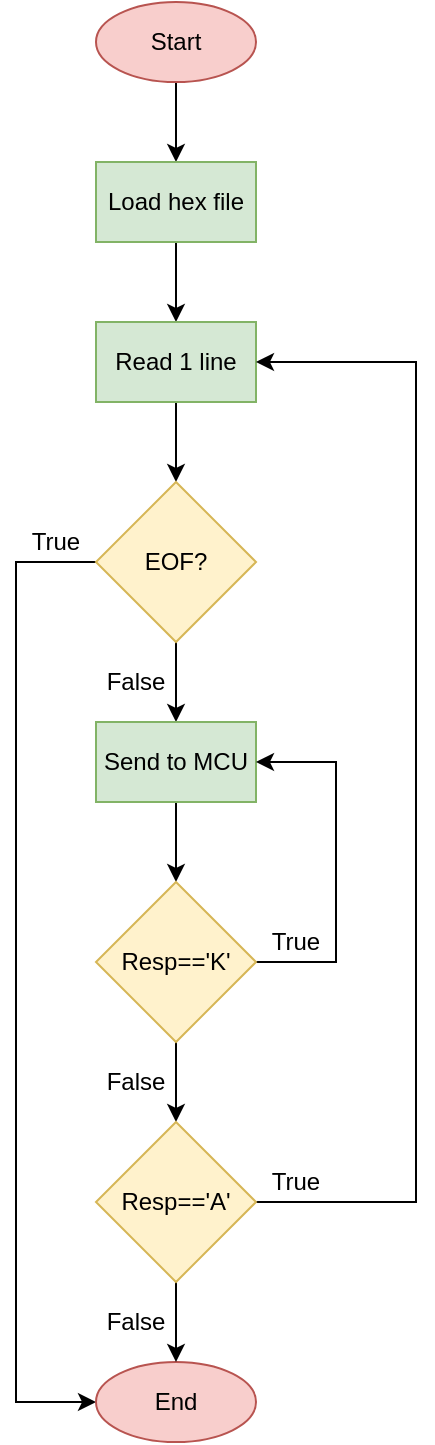 <mxfile version="15.2.7" type="device" pages="3"><diagram id="8rJrST-O8iPZ5kuUK2fR" name="PC Side"><mxGraphModel dx="868" dy="550" grid="1" gridSize="10" guides="1" tooltips="1" connect="1" arrows="1" fold="1" page="1" pageScale="1" pageWidth="1169" pageHeight="827" math="0" shadow="0"><root><mxCell id="0"/><mxCell id="1" parent="0"/><mxCell id="85yJmRNrZHUPc3HSRcmw-14" style="edgeStyle=orthogonalEdgeStyle;rounded=0;orthogonalLoop=1;jettySize=auto;html=1;entryX=0.5;entryY=0;entryDx=0;entryDy=0;" parent="1" source="85yJmRNrZHUPc3HSRcmw-1" target="85yJmRNrZHUPc3HSRcmw-2" edge="1"><mxGeometry relative="1" as="geometry"/></mxCell><mxCell id="85yJmRNrZHUPc3HSRcmw-1" value="Start" style="ellipse;whiteSpace=wrap;html=1;fillColor=#f8cecc;strokeColor=#b85450;" parent="1" vertex="1"><mxGeometry x="360" y="40" width="80" height="40" as="geometry"/></mxCell><mxCell id="85yJmRNrZHUPc3HSRcmw-15" style="edgeStyle=orthogonalEdgeStyle;rounded=0;orthogonalLoop=1;jettySize=auto;html=1;entryX=0.5;entryY=0;entryDx=0;entryDy=0;" parent="1" source="85yJmRNrZHUPc3HSRcmw-2" target="85yJmRNrZHUPc3HSRcmw-3" edge="1"><mxGeometry relative="1" as="geometry"/></mxCell><mxCell id="85yJmRNrZHUPc3HSRcmw-2" value="Load hex file" style="rounded=0;whiteSpace=wrap;html=1;fillColor=#d5e8d4;strokeColor=#82b366;" parent="1" vertex="1"><mxGeometry x="360" y="120" width="80" height="40" as="geometry"/></mxCell><mxCell id="85yJmRNrZHUPc3HSRcmw-16" style="edgeStyle=orthogonalEdgeStyle;rounded=0;orthogonalLoop=1;jettySize=auto;html=1;entryX=0.5;entryY=0;entryDx=0;entryDy=0;" parent="1" source="85yJmRNrZHUPc3HSRcmw-3" target="85yJmRNrZHUPc3HSRcmw-4" edge="1"><mxGeometry relative="1" as="geometry"/></mxCell><mxCell id="85yJmRNrZHUPc3HSRcmw-3" value="Read 1 line" style="rounded=0;whiteSpace=wrap;html=1;fillColor=#d5e8d4;strokeColor=#82b366;" parent="1" vertex="1"><mxGeometry x="360" y="200" width="80" height="40" as="geometry"/></mxCell><mxCell id="85yJmRNrZHUPc3HSRcmw-17" style="edgeStyle=orthogonalEdgeStyle;rounded=0;orthogonalLoop=1;jettySize=auto;html=1;entryX=0.5;entryY=0;entryDx=0;entryDy=0;" parent="1" source="85yJmRNrZHUPc3HSRcmw-4" target="85yJmRNrZHUPc3HSRcmw-6" edge="1"><mxGeometry relative="1" as="geometry"/></mxCell><mxCell id="85yJmRNrZHUPc3HSRcmw-23" style="edgeStyle=orthogonalEdgeStyle;rounded=0;orthogonalLoop=1;jettySize=auto;html=1;entryX=0;entryY=0.5;entryDx=0;entryDy=0;" parent="1" source="85yJmRNrZHUPc3HSRcmw-4" target="85yJmRNrZHUPc3HSRcmw-13" edge="1"><mxGeometry relative="1" as="geometry"><mxPoint x="400" y="700" as="targetPoint"/><Array as="points"><mxPoint x="320" y="320"/><mxPoint x="320" y="740"/></Array></mxGeometry></mxCell><mxCell id="85yJmRNrZHUPc3HSRcmw-4" value="EOF?" style="rhombus;whiteSpace=wrap;html=1;fillColor=#fff2cc;strokeColor=#d6b656;" parent="1" vertex="1"><mxGeometry x="360" y="280" width="80" height="80" as="geometry"/></mxCell><mxCell id="85yJmRNrZHUPc3HSRcmw-18" style="edgeStyle=orthogonalEdgeStyle;rounded=0;orthogonalLoop=1;jettySize=auto;html=1;entryX=0.5;entryY=0;entryDx=0;entryDy=0;" parent="1" source="85yJmRNrZHUPc3HSRcmw-6" target="85yJmRNrZHUPc3HSRcmw-7" edge="1"><mxGeometry relative="1" as="geometry"/></mxCell><mxCell id="85yJmRNrZHUPc3HSRcmw-6" value="Send to MCU" style="rounded=0;whiteSpace=wrap;html=1;fillColor=#d5e8d4;strokeColor=#82b366;" parent="1" vertex="1"><mxGeometry x="360" y="400" width="80" height="40" as="geometry"/></mxCell><mxCell id="85yJmRNrZHUPc3HSRcmw-21" style="edgeStyle=orthogonalEdgeStyle;rounded=0;orthogonalLoop=1;jettySize=auto;html=1;entryX=0.5;entryY=0;entryDx=0;entryDy=0;" parent="1" source="85yJmRNrZHUPc3HSRcmw-7" target="85yJmRNrZHUPc3HSRcmw-20" edge="1"><mxGeometry relative="1" as="geometry"/></mxCell><mxCell id="85yJmRNrZHUPc3HSRcmw-25" style="edgeStyle=orthogonalEdgeStyle;rounded=0;orthogonalLoop=1;jettySize=auto;html=1;entryX=1;entryY=0.5;entryDx=0;entryDy=0;" parent="1" source="85yJmRNrZHUPc3HSRcmw-7" target="85yJmRNrZHUPc3HSRcmw-6" edge="1"><mxGeometry relative="1" as="geometry"><Array as="points"><mxPoint x="480" y="520"/><mxPoint x="480" y="420"/></Array></mxGeometry></mxCell><mxCell id="85yJmRNrZHUPc3HSRcmw-7" value="Resp=='K'" style="rhombus;whiteSpace=wrap;html=1;fillColor=#fff2cc;strokeColor=#d6b656;" parent="1" vertex="1"><mxGeometry x="360" y="480" width="80" height="80" as="geometry"/></mxCell><mxCell id="85yJmRNrZHUPc3HSRcmw-13" value="End" style="ellipse;whiteSpace=wrap;html=1;fillColor=#f8cecc;strokeColor=#b85450;" parent="1" vertex="1"><mxGeometry x="360" y="720" width="80" height="40" as="geometry"/></mxCell><mxCell id="85yJmRNrZHUPc3HSRcmw-22" style="edgeStyle=orthogonalEdgeStyle;rounded=0;orthogonalLoop=1;jettySize=auto;html=1;entryX=0.5;entryY=0;entryDx=0;entryDy=0;" parent="1" source="85yJmRNrZHUPc3HSRcmw-20" target="85yJmRNrZHUPc3HSRcmw-13" edge="1"><mxGeometry relative="1" as="geometry"/></mxCell><mxCell id="85yJmRNrZHUPc3HSRcmw-24" style="edgeStyle=orthogonalEdgeStyle;rounded=0;orthogonalLoop=1;jettySize=auto;html=1;entryX=1;entryY=0.5;entryDx=0;entryDy=0;" parent="1" source="85yJmRNrZHUPc3HSRcmw-20" target="85yJmRNrZHUPc3HSRcmw-3" edge="1"><mxGeometry relative="1" as="geometry"><mxPoint x="520" y="470" as="targetPoint"/><Array as="points"><mxPoint x="520" y="640"/><mxPoint x="520" y="220"/></Array></mxGeometry></mxCell><mxCell id="85yJmRNrZHUPc3HSRcmw-20" value="Resp=='A'" style="rhombus;whiteSpace=wrap;html=1;fillColor=#fff2cc;strokeColor=#d6b656;" parent="1" vertex="1"><mxGeometry x="360" y="600" width="80" height="80" as="geometry"/></mxCell><mxCell id="85yJmRNrZHUPc3HSRcmw-26" value="True" style="text;html=1;strokeColor=none;fillColor=none;align=center;verticalAlign=middle;whiteSpace=wrap;rounded=0;" parent="1" vertex="1"><mxGeometry x="320" y="300" width="40" height="20" as="geometry"/></mxCell><mxCell id="85yJmRNrZHUPc3HSRcmw-27" value="False" style="text;html=1;strokeColor=none;fillColor=none;align=center;verticalAlign=middle;whiteSpace=wrap;rounded=0;" parent="1" vertex="1"><mxGeometry x="360" y="370" width="40" height="20" as="geometry"/></mxCell><mxCell id="85yJmRNrZHUPc3HSRcmw-28" value="True" style="text;html=1;strokeColor=none;fillColor=none;align=center;verticalAlign=middle;whiteSpace=wrap;rounded=0;" parent="1" vertex="1"><mxGeometry x="440" y="500" width="40" height="20" as="geometry"/></mxCell><mxCell id="85yJmRNrZHUPc3HSRcmw-29" value="True" style="text;html=1;strokeColor=none;fillColor=none;align=center;verticalAlign=middle;whiteSpace=wrap;rounded=0;" parent="1" vertex="1"><mxGeometry x="440" y="620" width="40" height="20" as="geometry"/></mxCell><mxCell id="85yJmRNrZHUPc3HSRcmw-30" value="False" style="text;html=1;strokeColor=none;fillColor=none;align=center;verticalAlign=middle;whiteSpace=wrap;rounded=0;" parent="1" vertex="1"><mxGeometry x="360" y="570" width="40" height="20" as="geometry"/></mxCell><mxCell id="85yJmRNrZHUPc3HSRcmw-31" value="False" style="text;html=1;strokeColor=none;fillColor=none;align=center;verticalAlign=middle;whiteSpace=wrap;rounded=0;" parent="1" vertex="1"><mxGeometry x="360" y="690" width="40" height="20" as="geometry"/></mxCell></root></mxGraphModel></diagram><diagram id="E-shwwKrc9rgWj9PjL5o" name="MCU Side"><mxGraphModel dx="1736" dy="1100" grid="1" gridSize="10" guides="1" tooltips="1" connect="1" arrows="1" fold="1" page="1" pageScale="1" pageWidth="1169" pageHeight="827" math="0" shadow="0"><root><mxCell id="0zykHq15CbWjWR1XYKmF-0"/><mxCell id="0zykHq15CbWjWR1XYKmF-1" parent="0zykHq15CbWjWR1XYKmF-0"/><mxCell id="TATkHh3KoKYlvgQnTXUT-5" value="" style="rounded=1;whiteSpace=wrap;html=1;fillColor=none;strokeColor=#FF0000;arcSize=12;imageHeight=24;labelPosition=right;verticalLabelPosition=middle;align=left;verticalAlign=top;dashed=1;fontColor=#FF0000;" vertex="1" parent="0zykHq15CbWjWR1XYKmF-1"><mxGeometry x="210" y="57" width="540" height="770" as="geometry"/></mxCell><mxCell id="p-VDYbZxFmc0PIz8K091-70" style="edgeStyle=orthogonalEdgeStyle;rounded=0;orthogonalLoop=1;jettySize=auto;html=1;entryX=0.5;entryY=0;entryDx=0;entryDy=0;endArrow=classic;endFill=1;" edge="1" parent="0zykHq15CbWjWR1XYKmF-1" source="p-VDYbZxFmc0PIz8K091-1" target="p-VDYbZxFmc0PIz8K091-69"><mxGeometry relative="1" as="geometry"/></mxCell><mxCell id="p-VDYbZxFmc0PIz8K091-1" value="Start" style="ellipse;whiteSpace=wrap;html=1;fillColor=#f8cecc;strokeColor=#b85450;" vertex="1" parent="0zykHq15CbWjWR1XYKmF-1"><mxGeometry x="370" y="7" width="80" height="40" as="geometry"/></mxCell><mxCell id="p-VDYbZxFmc0PIz8K091-30" style="edgeStyle=orthogonalEdgeStyle;rounded=0;orthogonalLoop=1;jettySize=auto;html=1;entryX=0.5;entryY=0;entryDx=0;entryDy=0;" edge="1" parent="0zykHq15CbWjWR1XYKmF-1" source="p-VDYbZxFmc0PIz8K091-3" target="p-VDYbZxFmc0PIz8K091-27"><mxGeometry relative="1" as="geometry"/></mxCell><mxCell id="p-VDYbZxFmc0PIz8K091-3" value="Hex parse" style="rounded=0;whiteSpace=wrap;html=1;fillColor=#d5e8d4;strokeColor=#82b366;" vertex="1" parent="0zykHq15CbWjWR1XYKmF-1"><mxGeometry x="370" y="457" width="80" height="40" as="geometry"/></mxCell><mxCell id="p-VDYbZxFmc0PIz8K091-32" style="edgeStyle=orthogonalEdgeStyle;rounded=0;orthogonalLoop=1;jettySize=auto;html=1;entryX=0.5;entryY=0;entryDx=0;entryDy=0;" edge="1" parent="0zykHq15CbWjWR1XYKmF-1" source="p-VDYbZxFmc0PIz8K091-8" target="p-VDYbZxFmc0PIz8K091-31"><mxGeometry relative="1" as="geometry"/></mxCell><mxCell id="p-VDYbZxFmc0PIz8K091-58" style="edgeStyle=orthogonalEdgeStyle;rounded=0;orthogonalLoop=1;jettySize=auto;html=1;entryX=1;entryY=0.5;entryDx=0;entryDy=0;endArrow=classic;endFill=1;" edge="1" parent="0zykHq15CbWjWR1XYKmF-1" source="p-VDYbZxFmc0PIz8K091-8" target="p-VDYbZxFmc0PIz8K091-57"><mxGeometry relative="1" as="geometry"/></mxCell><mxCell id="p-VDYbZxFmc0PIz8K091-8" value="New&lt;br&gt;APP?" style="rhombus;whiteSpace=wrap;html=1;fillColor=#fff2cc;strokeColor=#d6b656;" vertex="1" parent="0zykHq15CbWjWR1XYKmF-1"><mxGeometry x="370" y="217" width="80" height="80" as="geometry"/></mxCell><mxCell id="p-VDYbZxFmc0PIz8K091-36" style="edgeStyle=orthogonalEdgeStyle;rounded=0;orthogonalLoop=1;jettySize=auto;html=1;entryX=1;entryY=0.5;entryDx=0;entryDy=0;" edge="1" parent="0zykHq15CbWjWR1XYKmF-1" source="p-VDYbZxFmc0PIz8K091-10" target="p-VDYbZxFmc0PIz8K091-31"><mxGeometry relative="1" as="geometry"><Array as="points"><mxPoint x="650" y="577"/><mxPoint x="650" y="377"/></Array></mxGeometry></mxCell><mxCell id="p-VDYbZxFmc0PIz8K091-10" value="Resp 'K'" style="rounded=0;whiteSpace=wrap;html=1;fillColor=#d5e8d4;strokeColor=#82b366;" vertex="1" parent="0zykHq15CbWjWR1XYKmF-1"><mxGeometry x="490" y="557" width="80" height="40" as="geometry"/></mxCell><mxCell id="p-VDYbZxFmc0PIz8K091-42" style="edgeStyle=orthogonalEdgeStyle;rounded=0;orthogonalLoop=1;jettySize=auto;html=1;entryX=0;entryY=0.5;entryDx=0;entryDy=0;" edge="1" parent="0zykHq15CbWjWR1XYKmF-1" source="p-VDYbZxFmc0PIz8K091-13" target="p-VDYbZxFmc0PIz8K091-39"><mxGeometry relative="1" as="geometry"/></mxCell><mxCell id="p-VDYbZxFmc0PIz8K091-73" style="edgeStyle=orthogonalEdgeStyle;rounded=0;orthogonalLoop=1;jettySize=auto;html=1;entryX=0;entryY=0.5;entryDx=0;entryDy=0;endArrow=classic;endFill=1;" edge="1" parent="0zykHq15CbWjWR1XYKmF-1" source="p-VDYbZxFmc0PIz8K091-13" target="p-VDYbZxFmc0PIz8K091-72"><mxGeometry relative="1" as="geometry"><Array as="points"><mxPoint x="410" y="777"/></Array></mxGeometry></mxCell><mxCell id="p-VDYbZxFmc0PIz8K091-13" value="EOF?" style="rhombus;whiteSpace=wrap;html=1;fillColor=#fff2cc;strokeColor=#d6b656;" vertex="1" parent="0zykHq15CbWjWR1XYKmF-1"><mxGeometry x="370" y="657" width="80" height="80" as="geometry"/></mxCell><mxCell id="p-VDYbZxFmc0PIz8K091-14" value="End" style="ellipse;whiteSpace=wrap;html=1;fillColor=#f8cecc;strokeColor=#b85450;" vertex="1" parent="0zykHq15CbWjWR1XYKmF-1"><mxGeometry x="90" y="787" width="80" height="40" as="geometry"/></mxCell><mxCell id="p-VDYbZxFmc0PIz8K091-18" value="True" style="text;html=1;strokeColor=none;fillColor=none;align=center;verticalAlign=middle;whiteSpace=wrap;rounded=0;" vertex="1" parent="0zykHq15CbWjWR1XYKmF-1"><mxGeometry x="370" y="417" width="40" height="20" as="geometry"/></mxCell><mxCell id="p-VDYbZxFmc0PIz8K091-19" value="False" style="text;html=1;strokeColor=none;fillColor=none;align=center;verticalAlign=middle;whiteSpace=wrap;rounded=0;" vertex="1" parent="0zykHq15CbWjWR1XYKmF-1"><mxGeometry x="330" y="357" width="40" height="20" as="geometry"/></mxCell><mxCell id="p-VDYbZxFmc0PIz8K091-40" style="edgeStyle=orthogonalEdgeStyle;rounded=0;orthogonalLoop=1;jettySize=auto;html=1;entryX=0.5;entryY=0;entryDx=0;entryDy=0;" edge="1" parent="0zykHq15CbWjWR1XYKmF-1" source="p-VDYbZxFmc0PIz8K091-27" target="p-VDYbZxFmc0PIz8K091-13"><mxGeometry relative="1" as="geometry"/></mxCell><mxCell id="p-VDYbZxFmc0PIz8K091-43" style="edgeStyle=orthogonalEdgeStyle;rounded=0;orthogonalLoop=1;jettySize=auto;html=1;entryX=0;entryY=0.5;entryDx=0;entryDy=0;" edge="1" parent="0zykHq15CbWjWR1XYKmF-1" source="p-VDYbZxFmc0PIz8K091-27" target="p-VDYbZxFmc0PIz8K091-10"><mxGeometry relative="1" as="geometry"/></mxCell><mxCell id="p-VDYbZxFmc0PIz8K091-27" value="Correct&lt;br&gt;data?" style="rhombus;whiteSpace=wrap;html=1;fillColor=#fff2cc;strokeColor=#d6b656;" vertex="1" parent="0zykHq15CbWjWR1XYKmF-1"><mxGeometry x="370" y="537" width="80" height="80" as="geometry"/></mxCell><mxCell id="p-VDYbZxFmc0PIz8K091-34" style="edgeStyle=orthogonalEdgeStyle;rounded=0;orthogonalLoop=1;jettySize=auto;html=1;entryX=0.5;entryY=0;entryDx=0;entryDy=0;" edge="1" parent="0zykHq15CbWjWR1XYKmF-1" source="p-VDYbZxFmc0PIz8K091-31" target="p-VDYbZxFmc0PIz8K091-3"><mxGeometry relative="1" as="geometry"/></mxCell><mxCell id="p-VDYbZxFmc0PIz8K091-52" style="edgeStyle=orthogonalEdgeStyle;rounded=0;orthogonalLoop=1;jettySize=auto;html=1;endArrow=oval;endFill=1;" edge="1" parent="0zykHq15CbWjWR1XYKmF-1" source="p-VDYbZxFmc0PIz8K091-31"><mxGeometry relative="1" as="geometry"><mxPoint x="410" y="317" as="targetPoint"/><Array as="points"><mxPoint x="290" y="377"/><mxPoint x="290" y="317"/></Array></mxGeometry></mxCell><mxCell id="p-VDYbZxFmc0PIz8K091-31" value="RX&lt;br&gt;ready?" style="rhombus;whiteSpace=wrap;html=1;fillColor=#fff2cc;strokeColor=#d6b656;" vertex="1" parent="0zykHq15CbWjWR1XYKmF-1"><mxGeometry x="370" y="337" width="80" height="80" as="geometry"/></mxCell><mxCell id="p-VDYbZxFmc0PIz8K091-45" style="edgeStyle=orthogonalEdgeStyle;rounded=0;orthogonalLoop=1;jettySize=auto;html=1;entryX=0;entryY=0.5;entryDx=0;entryDy=0;" edge="1" parent="0zykHq15CbWjWR1XYKmF-1" source="p-VDYbZxFmc0PIz8K091-39" target="p-VDYbZxFmc0PIz8K091-41"><mxGeometry relative="1" as="geometry"/></mxCell><mxCell id="p-VDYbZxFmc0PIz8K091-39" value="Write&lt;br&gt;to flash" style="verticalLabelPosition=middle;verticalAlign=middle;html=1;shape=process;whiteSpace=wrap;rounded=1;size=0.14;arcSize=6;fillColor=#e1d5e7;strokeColor=#9673a6;labelPosition=center;align=center;" vertex="1" parent="0zykHq15CbWjWR1XYKmF-1"><mxGeometry x="490" y="677" width="80" height="40" as="geometry"/></mxCell><mxCell id="p-VDYbZxFmc0PIz8K091-46" style="edgeStyle=orthogonalEdgeStyle;rounded=0;orthogonalLoop=1;jettySize=auto;html=1;endArrow=oval;endFill=1;" edge="1" parent="0zykHq15CbWjWR1XYKmF-1" source="p-VDYbZxFmc0PIz8K091-41"><mxGeometry relative="1" as="geometry"><mxPoint x="650" y="577" as="targetPoint"/><Array as="points"><mxPoint x="650" y="577"/></Array></mxGeometry></mxCell><mxCell id="p-VDYbZxFmc0PIz8K091-41" value="Resp 'A'" style="rounded=0;whiteSpace=wrap;html=1;fillColor=#d5e8d4;strokeColor=#82b366;" vertex="1" parent="0zykHq15CbWjWR1XYKmF-1"><mxGeometry x="610" y="677" width="80" height="40" as="geometry"/></mxCell><mxCell id="p-VDYbZxFmc0PIz8K091-63" style="edgeStyle=orthogonalEdgeStyle;rounded=0;orthogonalLoop=1;jettySize=auto;html=1;endArrow=oval;endFill=1;exitX=1;exitY=0.5;exitDx=0;exitDy=0;" edge="1" parent="0zykHq15CbWjWR1XYKmF-1" source="p-VDYbZxFmc0PIz8K091-47"><mxGeometry relative="1" as="geometry"><mxPoint x="410" y="97" as="targetPoint"/><Array as="points"><mxPoint x="730" y="777"/><mxPoint x="730" y="97"/></Array></mxGeometry></mxCell><mxCell id="p-VDYbZxFmc0PIz8K091-47" value="Resp 'A'" style="rounded=0;whiteSpace=wrap;html=1;fillColor=#d5e8d4;strokeColor=#82b366;" vertex="1" parent="0zykHq15CbWjWR1XYKmF-1"><mxGeometry x="610" y="757" width="80" height="40" as="geometry"/></mxCell><mxCell id="p-VDYbZxFmc0PIz8K091-53" value="False" style="text;html=1;strokeColor=none;fillColor=none;align=center;verticalAlign=middle;whiteSpace=wrap;rounded=0;" vertex="1" parent="0zykHq15CbWjWR1XYKmF-1"><mxGeometry x="450" y="557" width="40" height="20" as="geometry"/></mxCell><mxCell id="p-VDYbZxFmc0PIz8K091-54" value="False" style="text;html=1;strokeColor=none;fillColor=none;align=center;verticalAlign=middle;whiteSpace=wrap;rounded=0;" vertex="1" parent="0zykHq15CbWjWR1XYKmF-1"><mxGeometry x="450" y="677" width="40" height="20" as="geometry"/></mxCell><mxCell id="p-VDYbZxFmc0PIz8K091-55" value="True" style="text;html=1;strokeColor=none;fillColor=none;align=center;verticalAlign=middle;whiteSpace=wrap;rounded=0;" vertex="1" parent="0zykHq15CbWjWR1XYKmF-1"><mxGeometry x="370" y="617" width="40" height="20" as="geometry"/></mxCell><mxCell id="p-VDYbZxFmc0PIz8K091-56" value="True" style="text;html=1;strokeColor=none;fillColor=none;align=center;verticalAlign=middle;whiteSpace=wrap;rounded=0;" vertex="1" parent="0zykHq15CbWjWR1XYKmF-1"><mxGeometry x="370" y="737" width="40" height="20" as="geometry"/></mxCell><mxCell id="p-VDYbZxFmc0PIz8K091-59" style="edgeStyle=orthogonalEdgeStyle;rounded=0;orthogonalLoop=1;jettySize=auto;html=1;endArrow=oval;endFill=1;" edge="1" parent="0zykHq15CbWjWR1XYKmF-1" source="p-VDYbZxFmc0PIz8K091-57"><mxGeometry relative="1" as="geometry"><mxPoint x="290" y="317" as="targetPoint"/></mxGeometry></mxCell><mxCell id="p-VDYbZxFmc0PIz8K091-61" style="edgeStyle=orthogonalEdgeStyle;rounded=0;orthogonalLoop=1;jettySize=auto;html=1;entryX=1;entryY=0.5;entryDx=0;entryDy=0;endArrow=classic;endFill=1;" edge="1" parent="0zykHq15CbWjWR1XYKmF-1" source="p-VDYbZxFmc0PIz8K091-57" target="p-VDYbZxFmc0PIz8K091-60"><mxGeometry relative="1" as="geometry"/></mxCell><mxCell id="p-VDYbZxFmc0PIz8K091-57" value="APP&lt;br&gt;ready?" style="rhombus;whiteSpace=wrap;html=1;fillColor=#fff2cc;strokeColor=#d6b656;" vertex="1" parent="0zykHq15CbWjWR1XYKmF-1"><mxGeometry x="250" y="217" width="80" height="80" as="geometry"/></mxCell><mxCell id="p-VDYbZxFmc0PIz8K091-62" style="edgeStyle=orthogonalEdgeStyle;rounded=0;orthogonalLoop=1;jettySize=auto;html=1;entryX=0.5;entryY=0;entryDx=0;entryDy=0;endArrow=classic;endFill=1;" edge="1" parent="0zykHq15CbWjWR1XYKmF-1" source="p-VDYbZxFmc0PIz8K091-60" target="p-VDYbZxFmc0PIz8K091-14"><mxGeometry relative="1" as="geometry"/></mxCell><mxCell id="p-VDYbZxFmc0PIz8K091-60" value="Run&lt;br&gt;App" style="verticalLabelPosition=middle;verticalAlign=middle;html=1;shape=process;whiteSpace=wrap;rounded=1;size=0.14;arcSize=6;fillColor=#e1d5e7;strokeColor=#9673a6;labelPosition=center;align=center;" vertex="1" parent="0zykHq15CbWjWR1XYKmF-1"><mxGeometry x="90" y="237" width="80" height="40" as="geometry"/></mxCell><mxCell id="p-VDYbZxFmc0PIz8K091-64" value="Reset" style="text;html=1;strokeColor=none;fillColor=none;align=center;verticalAlign=middle;whiteSpace=wrap;rounded=0;" vertex="1" parent="0zykHq15CbWjWR1XYKmF-1"><mxGeometry x="530" y="77" width="40" height="20" as="geometry"/></mxCell><mxCell id="p-VDYbZxFmc0PIz8K091-65" value="False" style="text;html=1;strokeColor=none;fillColor=none;align=center;verticalAlign=middle;whiteSpace=wrap;rounded=0;" vertex="1" parent="0zykHq15CbWjWR1XYKmF-1"><mxGeometry x="250" y="297" width="40" height="20" as="geometry"/></mxCell><mxCell id="p-VDYbZxFmc0PIz8K091-66" value="True" style="text;html=1;strokeColor=none;fillColor=none;align=center;verticalAlign=middle;whiteSpace=wrap;rounded=0;" vertex="1" parent="0zykHq15CbWjWR1XYKmF-1"><mxGeometry x="410" y="297" width="40" height="20" as="geometry"/></mxCell><mxCell id="p-VDYbZxFmc0PIz8K091-67" value="True" style="text;html=1;strokeColor=none;fillColor=none;align=center;verticalAlign=middle;whiteSpace=wrap;rounded=0;" vertex="1" parent="0zykHq15CbWjWR1XYKmF-1"><mxGeometry x="210" y="237" width="40" height="20" as="geometry"/></mxCell><mxCell id="p-VDYbZxFmc0PIz8K091-68" value="False" style="text;html=1;strokeColor=none;fillColor=none;align=center;verticalAlign=middle;whiteSpace=wrap;rounded=0;" vertex="1" parent="0zykHq15CbWjWR1XYKmF-1"><mxGeometry x="340" y="237" width="40" height="20" as="geometry"/></mxCell><mxCell id="p-VDYbZxFmc0PIz8K091-71" style="edgeStyle=orthogonalEdgeStyle;rounded=0;orthogonalLoop=1;jettySize=auto;html=1;entryX=0.5;entryY=0;entryDx=0;entryDy=0;endArrow=classic;endFill=1;" edge="1" parent="0zykHq15CbWjWR1XYKmF-1" source="p-VDYbZxFmc0PIz8K091-69" target="p-VDYbZxFmc0PIz8K091-8"><mxGeometry relative="1" as="geometry"/></mxCell><mxCell id="TATkHh3KoKYlvgQnTXUT-4" style="edgeStyle=orthogonalEdgeStyle;rounded=0;orthogonalLoop=1;jettySize=auto;html=1;fontColor=#FF0000;endArrow=none;endFill=0;dashed=1;startArrow=classic;startFill=1;entryX=0;entryY=0.5;entryDx=0;entryDy=0;entryPerimeter=0;" edge="1" parent="0zykHq15CbWjWR1XYKmF-1" source="p-VDYbZxFmc0PIz8K091-69" target="TATkHh3KoKYlvgQnTXUT-3"><mxGeometry relative="1" as="geometry"><mxPoint x="310" y="157" as="targetPoint"/></mxGeometry></mxCell><mxCell id="p-VDYbZxFmc0PIz8K091-69" value="Read BLD&lt;br&gt;trigger state" style="verticalLabelPosition=middle;verticalAlign=middle;html=1;shape=process;whiteSpace=wrap;rounded=1;size=0.14;arcSize=6;fillColor=#e1d5e7;strokeColor=#9673a6;labelPosition=center;align=center;fontColor=#FF0000;" vertex="1" parent="0zykHq15CbWjWR1XYKmF-1"><mxGeometry x="350" y="137" width="120" height="40" as="geometry"/></mxCell><mxCell id="p-VDYbZxFmc0PIz8K091-74" style="edgeStyle=orthogonalEdgeStyle;rounded=0;orthogonalLoop=1;jettySize=auto;html=1;entryX=0;entryY=0.5;entryDx=0;entryDy=0;endArrow=classic;endFill=1;" edge="1" parent="0zykHq15CbWjWR1XYKmF-1" source="p-VDYbZxFmc0PIz8K091-72" target="p-VDYbZxFmc0PIz8K091-47"><mxGeometry relative="1" as="geometry"/></mxCell><mxCell id="p-VDYbZxFmc0PIz8K091-72" value="Write BLD&lt;br&gt;trigger state&lt;br&gt;(if use external memory)" style="verticalLabelPosition=middle;verticalAlign=middle;html=1;shape=process;whiteSpace=wrap;rounded=1;size=0.14;arcSize=6;fillColor=#e1d5e7;strokeColor=#9673a6;labelPosition=center;align=center;fontColor=#FF0000;" vertex="1" parent="0zykHq15CbWjWR1XYKmF-1"><mxGeometry x="450" y="747" width="120" height="60" as="geometry"/></mxCell><mxCell id="TATkHh3KoKYlvgQnTXUT-1" value="Trigger I/O" style="verticalLabelPosition=middle;verticalAlign=middle;html=1;shape=process;whiteSpace=wrap;rounded=1;size=0.14;arcSize=6;fillColor=#e1d5e7;strokeColor=#9673a6;labelPosition=center;align=center;fontColor=#FF0000;" vertex="1" parent="0zykHq15CbWjWR1XYKmF-1"><mxGeometry x="10" y="132" width="160" height="20" as="geometry"/></mxCell><mxCell id="TATkHh3KoKYlvgQnTXUT-2" value="BLD trigger state in&lt;br&gt;external memmory" style="verticalLabelPosition=middle;verticalAlign=middle;html=1;shape=process;whiteSpace=wrap;rounded=1;size=0.14;arcSize=6;fillColor=#e1d5e7;strokeColor=#9673a6;labelPosition=center;align=center;fontColor=#FF0000;" vertex="1" parent="0zykHq15CbWjWR1XYKmF-1"><mxGeometry x="10" y="152" width="160" height="30" as="geometry"/></mxCell><mxCell id="TATkHh3KoKYlvgQnTXUT-3" value="" style="strokeWidth=2;html=1;shape=mxgraph.flowchart.annotation_2;align=left;labelPosition=right;pointerEvents=1;fontColor=#FF0000;direction=west;" vertex="1" parent="0zykHq15CbWjWR1XYKmF-1"><mxGeometry x="170" y="127" width="20" height="60" as="geometry"/></mxCell><mxCell id="TATkHh3KoKYlvgQnTXUT-8" value="&lt;b style=&quot;text-align: left&quot;&gt;BLD Program&lt;/b&gt;" style="text;html=1;strokeColor=none;fillColor=none;align=center;verticalAlign=middle;whiteSpace=wrap;rounded=0;dashed=1;fontColor=#FF0000;" vertex="1" parent="0zykHq15CbWjWR1XYKmF-1"><mxGeometry x="600" y="37" width="90" height="20" as="geometry"/></mxCell></root></mxGraphModel></diagram><diagram id="dkRtY1XCSKBBN75qELg0" name="SPI Flash DFU"><mxGraphModel dx="1718" dy="550" grid="1" gridSize="10" guides="1" tooltips="1" connect="1" arrows="1" fold="1" page="1" pageScale="1" pageWidth="850" pageHeight="1100" math="0" shadow="0"><root><mxCell id="1mgtOUUwUf0j2h7TfNYO-0"/><mxCell id="1mgtOUUwUf0j2h7TfNYO-1" parent="1mgtOUUwUf0j2h7TfNYO-0"/><mxCell id="1mgtOUUwUf0j2h7TfNYO-12" style="edgeStyle=orthogonalEdgeStyle;rounded=0;orthogonalLoop=1;jettySize=auto;html=1;entryX=0;entryY=0.5;entryDx=0;entryDy=0;" parent="1mgtOUUwUf0j2h7TfNYO-1" source="1mgtOUUwUf0j2h7TfNYO-2" target="1mgtOUUwUf0j2h7TfNYO-10" edge="1"><mxGeometry relative="1" as="geometry"><Array as="points"/></mxGeometry></mxCell><mxCell id="1mgtOUUwUf0j2h7TfNYO-2" value="Bootloader Trigger State" style="rounded=0;whiteSpace=wrap;html=1;fillColor=#cdeb8b;strokeColor=#36393d;fontStyle=1" parent="1mgtOUUwUf0j2h7TfNYO-1" vertex="1"><mxGeometry x="120" y="40" width="160" height="40" as="geometry"/></mxCell><mxCell id="1mgtOUUwUf0j2h7TfNYO-3" value="&lt;font style=&quot;font-size: 12px&quot;&gt;Hex File Data&lt;br&gt;&lt;/font&gt;&lt;br&gt;&lt;br style=&quot;font-size: 6px&quot;&gt;&lt;div style=&quot;text-align: left ; font-size: 6px&quot;&gt;&lt;span style=&quot;font-weight: normal ; font-size: 6px&quot;&gt;&lt;font style=&quot;font-size: 6px&quot;&gt;:020000041D00DD&lt;/font&gt;&lt;/span&gt;&lt;/div&gt;&lt;div style=&quot;text-align: left ; font-size: 6px&quot;&gt;&lt;span style=&quot;font-weight: normal ; font-size: 6px&quot;&gt;&lt;font style=&quot;font-size: 6px&quot;&gt;:1001500084D00000A5D00000A841009D0831752B77&lt;/font&gt;&lt;/span&gt;&lt;/div&gt;&lt;div style=&quot;text-align: left ; font-size: 6px&quot;&gt;&lt;span style=&quot;font-weight: normal ; font-size: 6px&quot;&gt;&lt;font style=&quot;font-size: 6px&quot;&gt;:040160008845000CC2&lt;/font&gt;&lt;/span&gt;&lt;/div&gt;&lt;div style=&quot;text-align: left ; font-size: 6px&quot;&gt;&lt;span style=&quot;font-weight: normal ; font-size: 6px&quot;&gt;&lt;font style=&quot;font-size: 6px&quot;&gt;:0C038000BA41009D5A33F92B9A45000C3D&lt;/font&gt;&lt;/span&gt;&lt;/div&gt;&lt;div style=&quot;text-align: left ; font-size: 6px&quot;&gt;&lt;span style=&quot;font-weight: normal ; font-size: 6px&quot;&gt;&lt;font style=&quot;font-size: 6px&quot;&gt;:1010000000000080040000000000000004000080D8&lt;/font&gt;&lt;/span&gt;&lt;/div&gt;&lt;div style=&quot;text-align: left ; font-size: 6px&quot;&gt;&lt;span style=&quot;font-weight: normal ; font-size: 6px&quot;&gt;&lt;font style=&quot;font-size: 6px&quot;&gt;:00000001FF&lt;/font&gt;&lt;/span&gt;&lt;br style=&quot;font-size: 6px&quot;&gt;&lt;/div&gt;&lt;div style=&quot;text-align: left ; font-size: 6px&quot;&gt;&lt;span style=&quot;font-weight: normal ; font-size: 6px&quot;&gt;&lt;font style=&quot;font-size: 6px&quot;&gt;&lt;br&gt;&lt;/font&gt;&lt;/span&gt;&lt;/div&gt;&lt;div style=&quot;text-align: left ; font-size: 6px&quot;&gt;&lt;span style=&quot;font-weight: normal ; font-size: 6px&quot;&gt;&lt;font style=&quot;font-size: 6px&quot;&gt;&lt;br&gt;&lt;/font&gt;&lt;/span&gt;&lt;/div&gt;" style="rounded=0;whiteSpace=wrap;html=1;fillColor=#ffcccc;strokeColor=#36393d;fontStyle=1;fontSize=6;" parent="1mgtOUUwUf0j2h7TfNYO-1" vertex="1"><mxGeometry x="120" y="80" width="160" height="100" as="geometry"/></mxCell><mxCell id="1mgtOUUwUf0j2h7TfNYO-4" value="0x03&lt;br&gt;0x04" style="text;html=1;strokeColor=none;fillColor=none;align=right;verticalAlign=middle;whiteSpace=wrap;rounded=0;" parent="1mgtOUUwUf0j2h7TfNYO-1" vertex="1"><mxGeometry y="60" width="120" height="40" as="geometry"/></mxCell><mxCell id="1mgtOUUwUf0j2h7TfNYO-5" value="Begin Address: 0x00" style="text;html=1;strokeColor=none;fillColor=none;align=right;verticalAlign=middle;whiteSpace=wrap;rounded=0;" parent="1mgtOUUwUf0j2h7TfNYO-1" vertex="1"><mxGeometry x="-10" y="30" width="130" height="20" as="geometry"/></mxCell><mxCell id="1mgtOUUwUf0j2h7TfNYO-17" style="edgeStyle=orthogonalEdgeStyle;rounded=0;orthogonalLoop=1;jettySize=auto;html=1;entryX=0;entryY=0.5;entryDx=0;entryDy=0;" parent="1mgtOUUwUf0j2h7TfNYO-1" source="1mgtOUUwUf0j2h7TfNYO-7" target="1mgtOUUwUf0j2h7TfNYO-14" edge="1"><mxGeometry relative="1" as="geometry"><Array as="points"><mxPoint x="380" y="120"/></Array></mxGeometry></mxCell><mxCell id="1mgtOUUwUf0j2h7TfNYO-7" value="State" style="rounded=0;whiteSpace=wrap;html=1;fillColor=#cdeb8b;strokeColor=#36393d;" parent="1mgtOUUwUf0j2h7TfNYO-1" vertex="1"><mxGeometry x="360" y="70" width="40" height="20" as="geometry"/></mxCell><mxCell id="1mgtOUUwUf0j2h7TfNYO-8" value="RFU" style="rounded=0;whiteSpace=wrap;html=1;fillColor=#eeeeee;strokeColor=#36393d;" parent="1mgtOUUwUf0j2h7TfNYO-1" vertex="1"><mxGeometry x="400" y="70" width="120" height="20" as="geometry"/></mxCell><mxCell id="1mgtOUUwUf0j2h7TfNYO-10" value="1 byte" style="rounded=0;whiteSpace=wrap;html=1;" parent="1mgtOUUwUf0j2h7TfNYO-1" vertex="1"><mxGeometry x="360" y="50" width="40" height="20" as="geometry"/></mxCell><mxCell id="1mgtOUUwUf0j2h7TfNYO-11" value="3 byte" style="rounded=0;whiteSpace=wrap;html=1;" parent="1mgtOUUwUf0j2h7TfNYO-1" vertex="1"><mxGeometry x="400" y="50" width="120" height="20" as="geometry"/></mxCell><mxCell id="1mgtOUUwUf0j2h7TfNYO-13" value="New hex file" style="rounded=0;whiteSpace=wrap;html=1;fillColor=#ffff88;strokeColor=#36393d;" parent="1mgtOUUwUf0j2h7TfNYO-1" vertex="1"><mxGeometry x="460" y="130" width="80" height="20" as="geometry"/></mxCell><mxCell id="1mgtOUUwUf0j2h7TfNYO-14" value="0xFF" style="rounded=0;whiteSpace=wrap;html=1;fillColor=#cce5ff;strokeColor=#36393d;" parent="1mgtOUUwUf0j2h7TfNYO-1" vertex="1"><mxGeometry x="420" y="110" width="40" height="20" as="geometry"/></mxCell><mxCell id="1mgtOUUwUf0j2h7TfNYO-18" style="edgeStyle=orthogonalEdgeStyle;rounded=0;orthogonalLoop=1;jettySize=auto;html=1;endArrow=oval;endFill=1;startArrow=classic;startFill=1;" parent="1mgtOUUwUf0j2h7TfNYO-1" source="1mgtOUUwUf0j2h7TfNYO-15" edge="1"><mxGeometry relative="1" as="geometry"><mxPoint x="380" y="120" as="targetPoint"/></mxGeometry></mxCell><mxCell id="1mgtOUUwUf0j2h7TfNYO-15" value="0x00" style="rounded=0;whiteSpace=wrap;html=1;fillColor=#ffff88;strokeColor=#36393d;" parent="1mgtOUUwUf0j2h7TfNYO-1" vertex="1"><mxGeometry x="420" y="130" width="40" height="20" as="geometry"/></mxCell><mxCell id="1mgtOUUwUf0j2h7TfNYO-16" value="Up to date" style="rounded=0;whiteSpace=wrap;html=1;fillColor=#cce5ff;strokeColor=#36393d;" parent="1mgtOUUwUf0j2h7TfNYO-1" vertex="1"><mxGeometry x="460" y="110" width="80" height="20" as="geometry"/></mxCell><mxCell id="1mgtOUUwUf0j2h7TfNYO-21" value="End Address" style="text;html=1;strokeColor=none;fillColor=none;align=right;verticalAlign=middle;whiteSpace=wrap;rounded=0;" parent="1mgtOUUwUf0j2h7TfNYO-1" vertex="1"><mxGeometry y="170" width="120" height="20" as="geometry"/></mxCell><mxCell id="1mgtOUUwUf0j2h7TfNYO-22" value="SPI FLASH MEMORY" style="text;html=1;strokeColor=none;fillColor=none;align=center;verticalAlign=middle;whiteSpace=wrap;rounded=0;fontSize=12;fontStyle=1" parent="1mgtOUUwUf0j2h7TfNYO-1" vertex="1"><mxGeometry x="137.5" y="20" width="125" height="20" as="geometry"/></mxCell></root></mxGraphModel></diagram></mxfile>